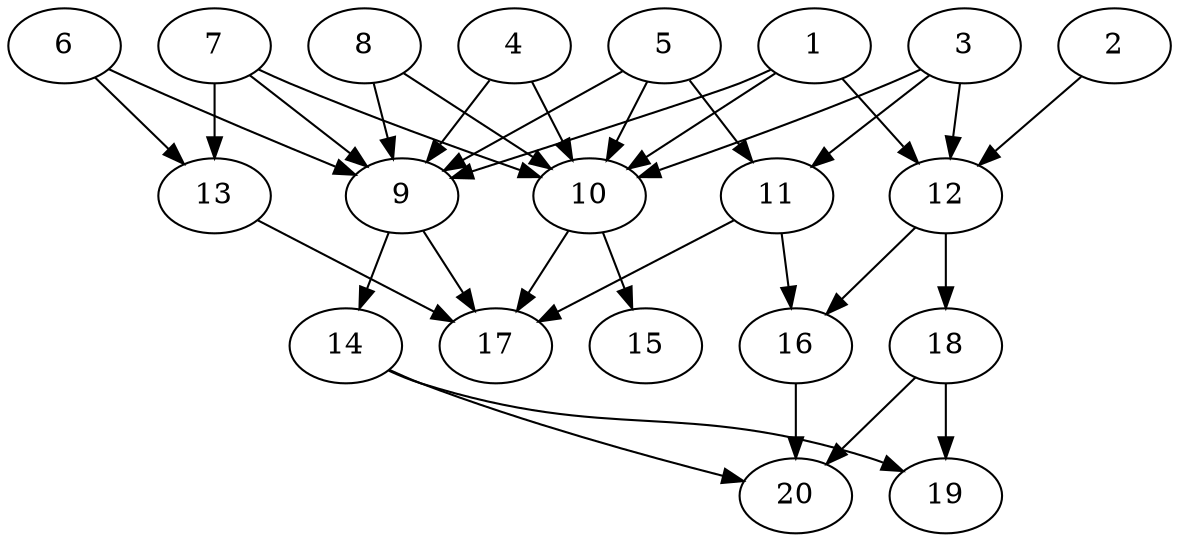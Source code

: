 // DAG automatically generated by daggen at Tue Jul 23 14:29:39 2019
// ./daggen --dot -n 20 --ccr 0.4 --fat 0.7 --regular 0.5 --density 0.7 --mindata 5242880 --maxdata 52428800 
digraph G {
  1 [size="65313280", alpha="0.03", expect_size="26125312"] 
  1 -> 9 [size ="26125312"]
  1 -> 10 [size ="26125312"]
  1 -> 12 [size ="26125312"]
  2 [size="19251200", alpha="0.18", expect_size="7700480"] 
  2 -> 12 [size ="7700480"]
  3 [size="40765440", alpha="0.14", expect_size="16306176"] 
  3 -> 10 [size ="16306176"]
  3 -> 11 [size ="16306176"]
  3 -> 12 [size ="16306176"]
  4 [size="33945600", alpha="0.08", expect_size="13578240"] 
  4 -> 9 [size ="13578240"]
  4 -> 10 [size ="13578240"]
  5 [size="24998400", alpha="0.09", expect_size="9999360"] 
  5 -> 9 [size ="9999360"]
  5 -> 10 [size ="9999360"]
  5 -> 11 [size ="9999360"]
  6 [size="50682880", alpha="0.11", expect_size="20273152"] 
  6 -> 9 [size ="20273152"]
  6 -> 13 [size ="20273152"]
  7 [size="45143040", alpha="0.17", expect_size="18057216"] 
  7 -> 9 [size ="18057216"]
  7 -> 10 [size ="18057216"]
  7 -> 13 [size ="18057216"]
  8 [size="30784000", alpha="0.14", expect_size="12313600"] 
  8 -> 9 [size ="12313600"]
  8 -> 10 [size ="12313600"]
  9 [size="91356160", alpha="0.14", expect_size="36542464"] 
  9 -> 14 [size ="36542464"]
  9 -> 17 [size ="36542464"]
  10 [size="37893120", alpha="0.16", expect_size="15157248"] 
  10 -> 15 [size ="15157248"]
  10 -> 17 [size ="15157248"]
  11 [size="31603200", alpha="0.12", expect_size="12641280"] 
  11 -> 16 [size ="12641280"]
  11 -> 17 [size ="12641280"]
  12 [size="48560640", alpha="0.02", expect_size="19424256"] 
  12 -> 16 [size ="19424256"]
  12 -> 18 [size ="19424256"]
  13 [size="34634240", alpha="0.01", expect_size="13853696"] 
  13 -> 17 [size ="13853696"]
  14 [size="115238400", alpha="0.18", expect_size="46095360"] 
  14 -> 19 [size ="46095360"]
  14 -> 20 [size ="46095360"]
  15 [size="46371840", alpha="0.20", expect_size="18548736"] 
  16 [size="98214400", alpha="0.02", expect_size="39285760"] 
  16 -> 20 [size ="39285760"]
  17 [size="44364800", alpha="0.14", expect_size="17745920"] 
  18 [size="26073600", alpha="0.11", expect_size="10429440"] 
  18 -> 19 [size ="10429440"]
  18 -> 20 [size ="10429440"]
  19 [size="108136960", alpha="0.09", expect_size="43254784"] 
  20 [size="71303680", alpha="0.12", expect_size="28521472"] 
}
